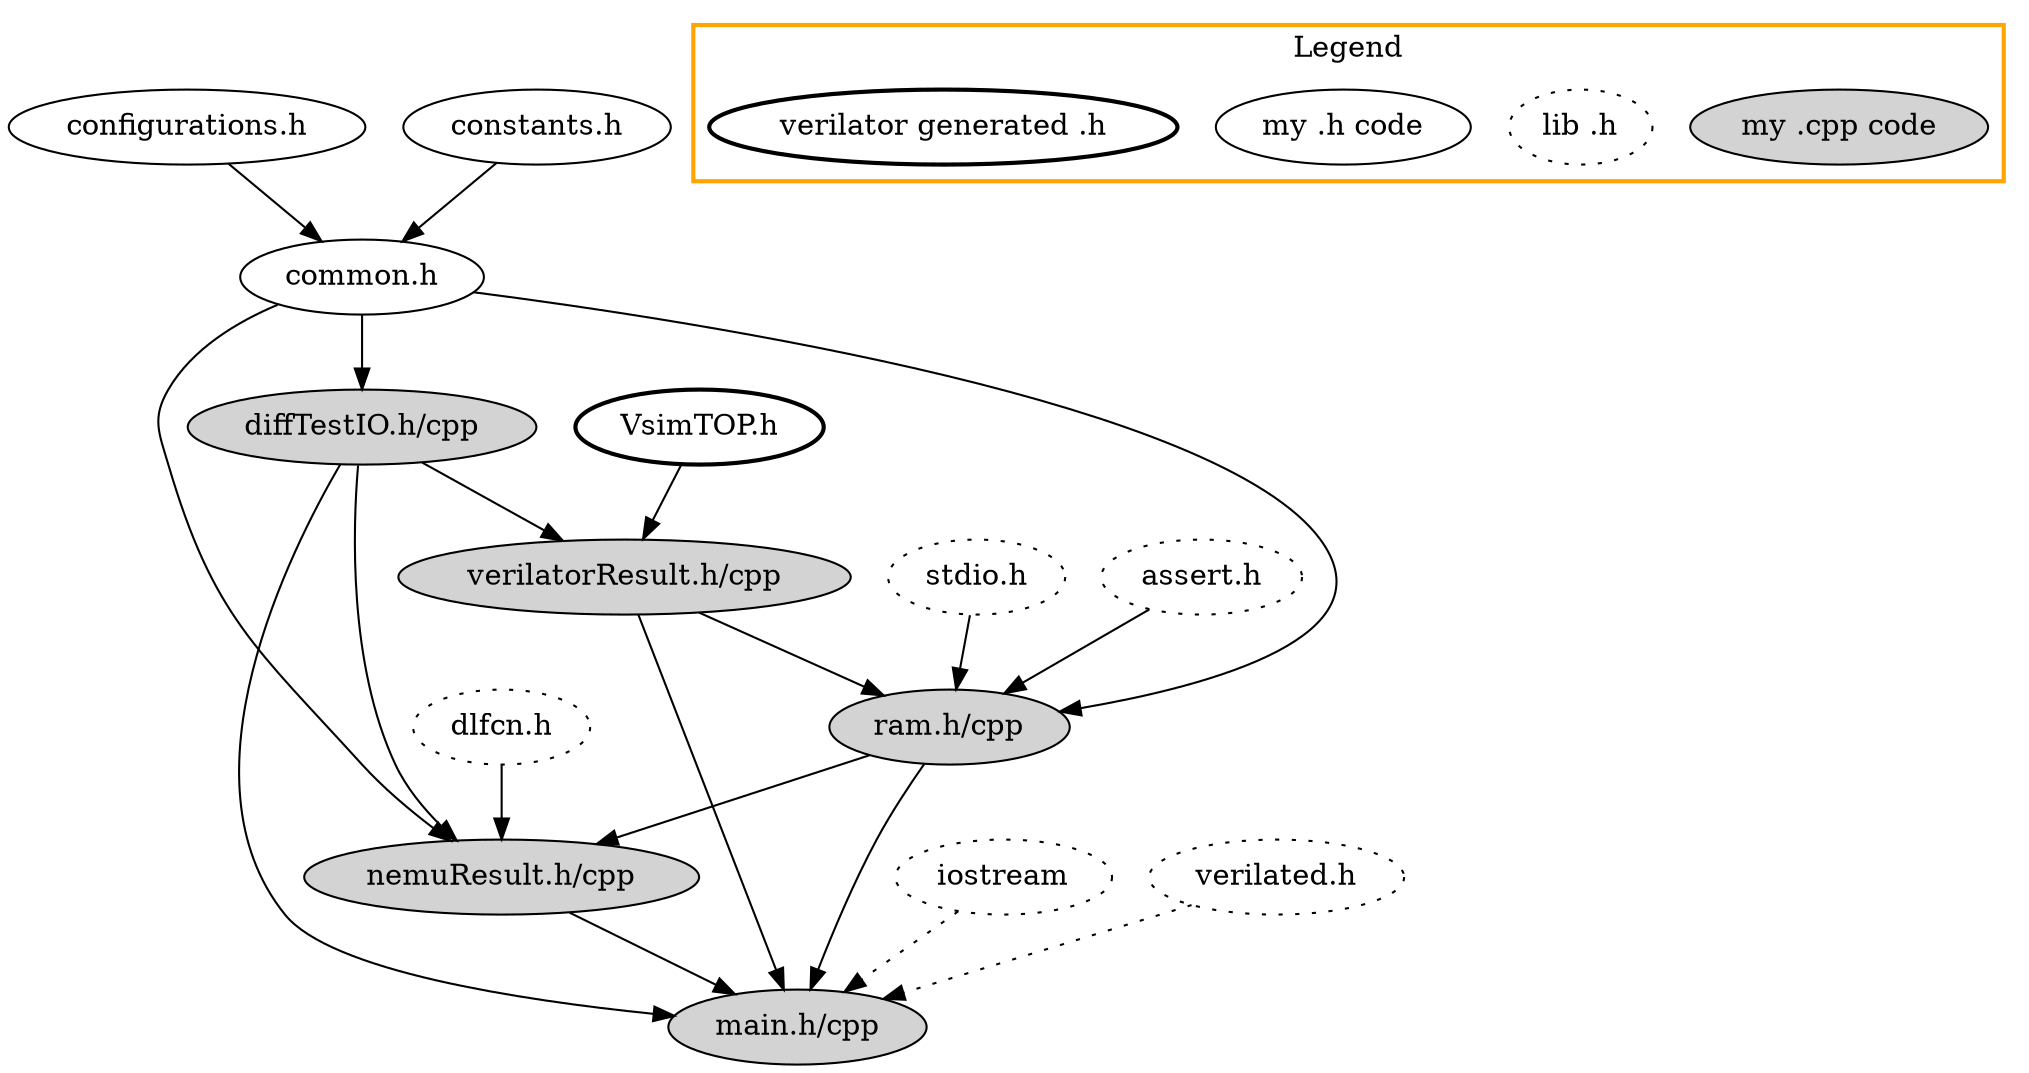 digraph G {
  "configurations.h" -> "common.h";
  "constants.h" -> "common.h";
  "common.h" -> "diffTestIO.h/cpp", "nemuResult.h/cpp", "ram.h/cpp";
  "diffTestIO.h/cpp" -> "verilatorResult.h/cpp", "nemuResult.h/cpp", "main.h/cpp";
  "verilatorResult.h/cpp" -> "main.h/cpp", "ram.h/cpp";

  "VsimTOP.h" [style=bold];
  "VsimTOP.h" -> "verilatorResult.h/cpp";

  "nemuResult.h/cpp" [style=filled];
  "verilatorResult.h/cpp" [style=filled];
  "main.h/cpp" [style=filled];
  "ram.h/cpp" [style=filled];
  "diffTestIO.h/cpp" [style=filled];


  "iostream" [style=dotted];
  "verilated.h" [style=dotted];
  "dlfcn.h" [style=dotted];
  "stdio.h" [style=dotted];
  "assert.h" [style=dotted];
  "iostream" -> "main.h/cpp" [style=dotted];
  "verilated.h" -> "main.h/cpp" [style=dotted];
  "dlfcn.h" -> "nemuResult.h/cpp";
  "stdio.h" -> "ram.h/cpp";
  "assert.h" -> "ram.h/cpp";

  "ram.h/cpp" -> "main.h/cpp", "nemuResult.h/cpp";
  "nemuResult.h/cpp" -> "main.h/cpp";



  // Legend
  subgraph cluster1 {
    "my .cpp code" [style=filled];
    "lib .h" [style=dotted];
    "my .h code";
    "verilator generated .h" [style=bold];

    label = "Legend";
    style=bold;
    color = "orange";
  }
}

// TODO: 1. Add verilator generated .cpp files as a node.
//          The intrinsic problem is we cannot draw a node with `style=filled+bold`
//       2. Add a node represent runnable, which is arrowed by all .cpp.
//          This can only be done after solve TODO1.